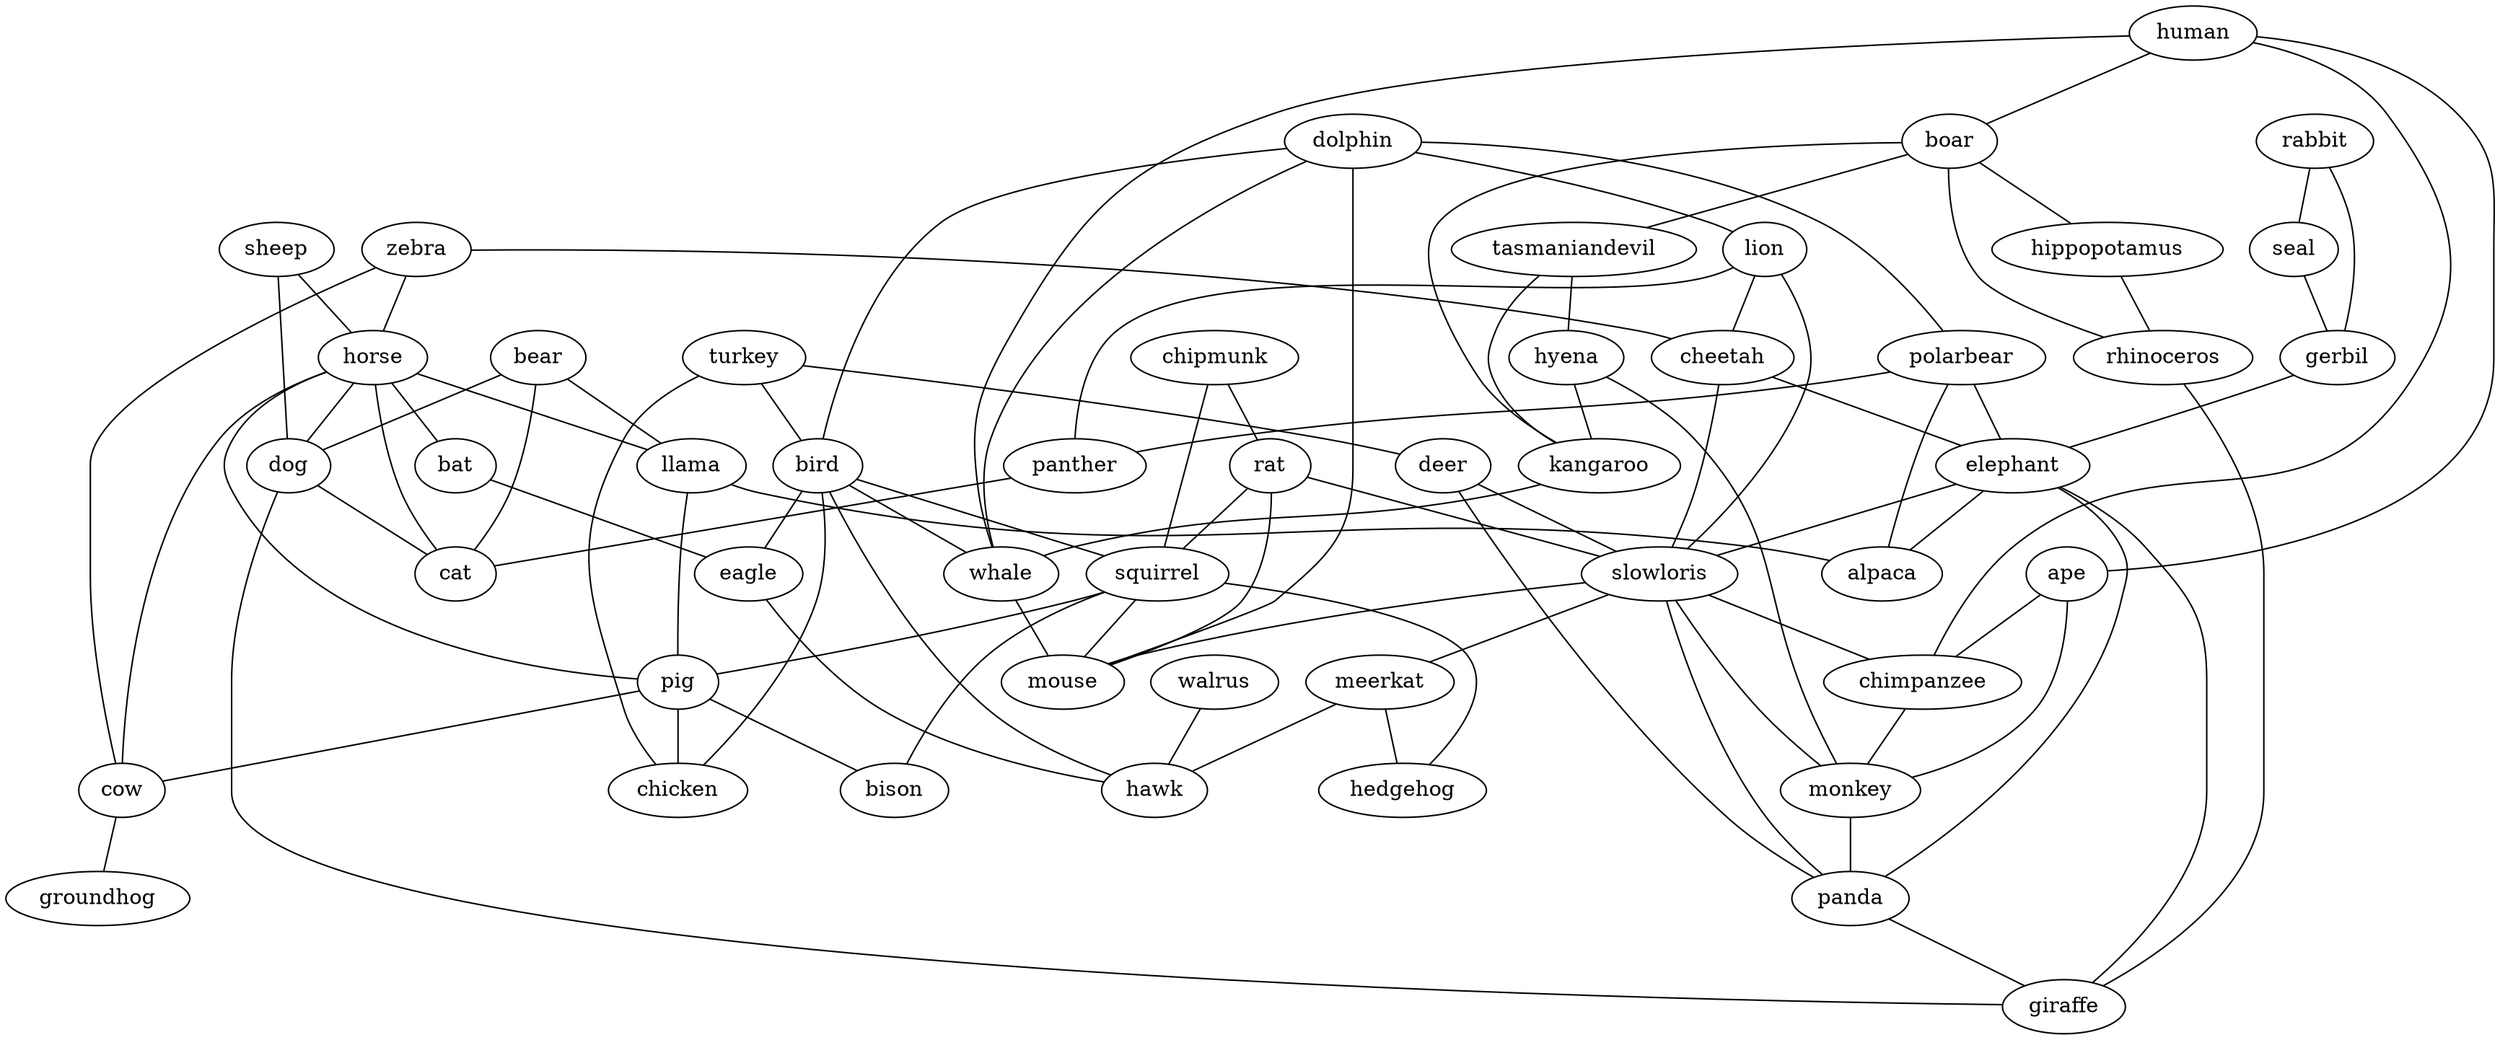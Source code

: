 strict graph G {
rabbit;
turkey;
dolphin;
deer;
lion;
zebra;
human;
seal;
boar;
hippopotamus;
tasmaniandevil;
hyena;
gerbil;
rhinoceros;
chipmunk;
cheetah;
ape;
bird;
rat;
polarbear;
sheep;
squirrel;
kangaroo;
elephant;
horse;
bear;
slowloris;
chimpanzee;
llama;
alpaca;
whale;
pig;
monkey;
bat;
cow;
groundhog;
panther;
dog;
cat;
panda;
chicken;
giraffe;
bison;
meerkat;
mouse;
walrus;
eagle;
hawk;
hedgehog;
rabbit -- seal  [weight=1];
rabbit -- gerbil  [weight=1];
turkey -- chicken  [weight=1];
turkey -- deer  [weight=1];
turkey -- bird  [weight=1];
dolphin -- lion  [weight=1];
dolphin -- whale  [weight=1];
dolphin -- mouse  [weight=1];
dolphin -- bird  [weight=1];
dolphin -- polarbear  [weight=1];
deer -- slowloris  [weight=1];
deer -- panda  [weight=1];
lion -- slowloris  [weight=1];
lion -- panther  [weight=1];
lion -- cheetah  [weight=1];
zebra -- cheetah  [weight=1];
zebra -- horse  [weight=1];
zebra -- cow  [weight=1];
human -- boar  [weight=1];
human -- whale  [weight=1];
human -- ape  [weight=1];
human -- chimpanzee  [weight=1];
seal -- gerbil  [weight=1];
boar -- tasmaniandevil  [weight=1];
boar -- kangaroo  [weight=1];
boar -- rhinoceros  [weight=1];
boar -- hippopotamus  [weight=1];
hippopotamus -- rhinoceros  [weight=1];
tasmaniandevil -- hyena  [weight=1];
tasmaniandevil -- kangaroo  [weight=1];
hyena -- kangaroo  [weight=1];
hyena -- monkey  [weight=1];
gerbil -- elephant  [weight=1];
rhinoceros -- giraffe  [weight=1];
chipmunk -- rat  [weight=1];
chipmunk -- squirrel  [weight=1];
cheetah -- slowloris  [weight=1];
cheetah -- elephant  [weight=1];
ape -- monkey  [weight=1];
ape -- chimpanzee  [weight=1];
bird -- eagle  [weight=1];
bird -- squirrel  [weight=1];
bird -- chicken  [weight=1];
bird -- hawk  [weight=1];
bird -- whale  [weight=1];
rat -- mouse  [weight=1];
rat -- slowloris  [weight=1];
rat -- squirrel  [weight=1];
polarbear -- panther  [weight=1];
polarbear -- alpaca  [weight=1];
polarbear -- elephant  [weight=1];
sheep -- horse  [weight=1];
sheep -- dog  [weight=1];
squirrel -- pig  [weight=1];
squirrel -- bison  [weight=1];
squirrel -- mouse  [weight=1];
squirrel -- hedgehog  [weight=1];
kangaroo -- whale  [weight=1];
elephant -- slowloris  [weight=1];
elephant -- alpaca  [weight=1];
elephant -- giraffe  [weight=1];
elephant -- panda  [weight=1];
horse -- bat  [weight=1];
horse -- pig  [weight=1];
horse -- cow  [weight=1];
horse -- dog  [weight=1];
horse -- llama  [weight=1];
horse -- cat  [weight=1];
bear -- llama  [weight=1];
bear -- dog  [weight=1];
bear -- cat  [weight=1];
slowloris -- monkey  [weight=1];
slowloris -- chimpanzee  [weight=1];
slowloris -- panda  [weight=1];
slowloris -- mouse  [weight=1];
slowloris -- meerkat  [weight=1];
chimpanzee -- monkey  [weight=1];
llama -- alpaca  [weight=1];
llama -- pig  [weight=1];
whale -- mouse  [weight=1];
pig -- cow  [weight=1];
pig -- bison  [weight=1];
pig -- chicken  [weight=1];
monkey -- panda  [weight=1];
bat -- eagle  [weight=1];
cow -- groundhog  [weight=1];
panther -- cat  [weight=1];
dog -- cat  [weight=1];
dog -- giraffe  [weight=1];
panda -- giraffe  [weight=1];
meerkat -- hawk  [weight=1];
meerkat -- hedgehog  [weight=1];
walrus -- hawk  [weight=1];
eagle -- hawk  [weight=1];
}
